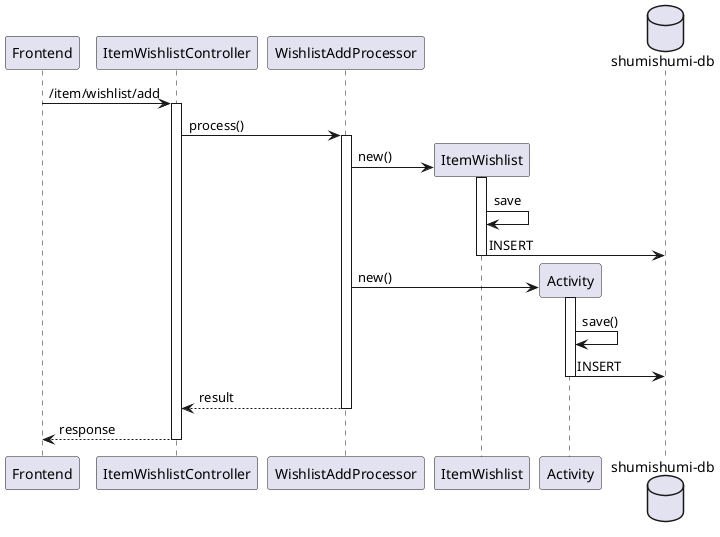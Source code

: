 @startuml add
participant "Frontend" as fe
participant "ItemWishlistController" as iwc

participant "WishlistAddProcessor" as proc

participant "ItemWishlist" as iwm

participant "Activity" as am

database "shumishumi-db" as db

fe -> iwc++ : /item/wishlist/add
iwc -> proc++ : process()

create iwm
proc -> iwm++ : new()
iwm -> iwm : save
iwm -> db : INSERT
deactivate iwm

create am
proc -> am++ : new()
am -> am : save()
am -> db : INSERT
deactivate am

return result
return response

@enduml